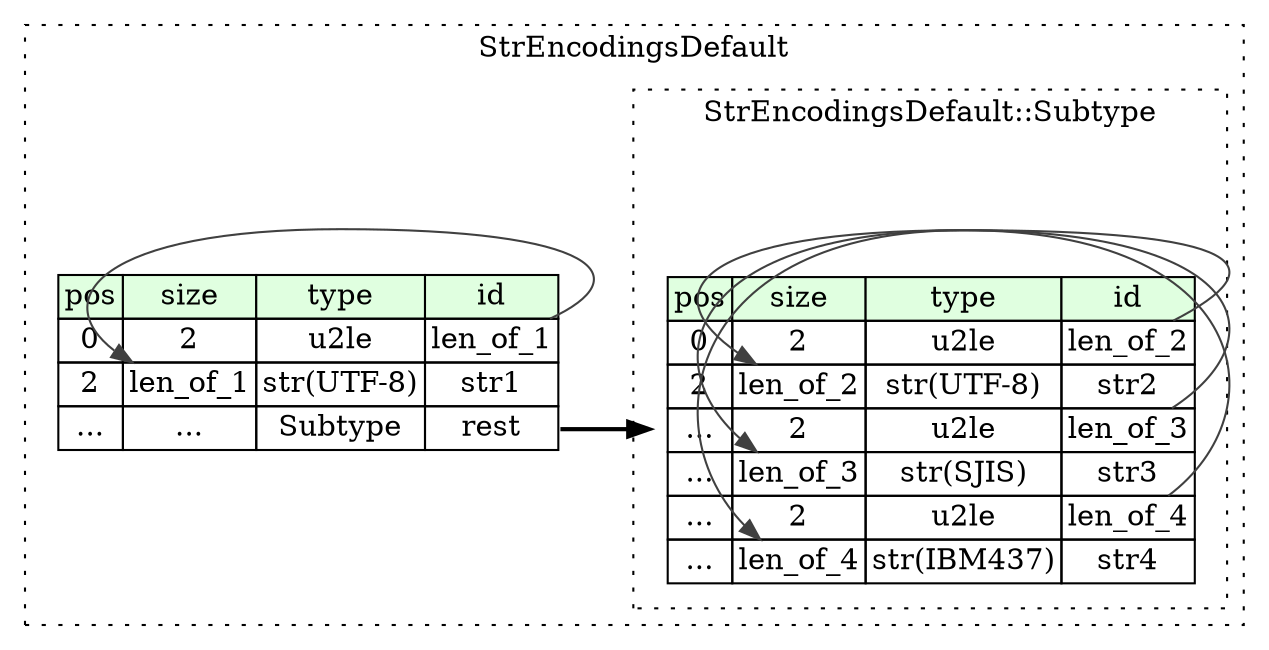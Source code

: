 digraph {
	rankdir=LR;
	node [shape=plaintext];
	subgraph cluster__str_encodings_default {
		label="StrEncodingsDefault";
		graph[style=dotted];

		str_encodings_default__seq [label=<<TABLE BORDER="0" CELLBORDER="1" CELLSPACING="0">
			<TR><TD BGCOLOR="#E0FFE0">pos</TD><TD BGCOLOR="#E0FFE0">size</TD><TD BGCOLOR="#E0FFE0">type</TD><TD BGCOLOR="#E0FFE0">id</TD></TR>
			<TR><TD PORT="len_of_1_pos">0</TD><TD PORT="len_of_1_size">2</TD><TD>u2le</TD><TD PORT="len_of_1_type">len_of_1</TD></TR>
			<TR><TD PORT="str1_pos">2</TD><TD PORT="str1_size">len_of_1</TD><TD>str(UTF-8)</TD><TD PORT="str1_type">str1</TD></TR>
			<TR><TD PORT="rest_pos">...</TD><TD PORT="rest_size">...</TD><TD>Subtype</TD><TD PORT="rest_type">rest</TD></TR>
		</TABLE>>];
		subgraph cluster__subtype {
			label="StrEncodingsDefault::Subtype";
			graph[style=dotted];

			subtype__seq [label=<<TABLE BORDER="0" CELLBORDER="1" CELLSPACING="0">
				<TR><TD BGCOLOR="#E0FFE0">pos</TD><TD BGCOLOR="#E0FFE0">size</TD><TD BGCOLOR="#E0FFE0">type</TD><TD BGCOLOR="#E0FFE0">id</TD></TR>
				<TR><TD PORT="len_of_2_pos">0</TD><TD PORT="len_of_2_size">2</TD><TD>u2le</TD><TD PORT="len_of_2_type">len_of_2</TD></TR>
				<TR><TD PORT="str2_pos">2</TD><TD PORT="str2_size">len_of_2</TD><TD>str(UTF-8)</TD><TD PORT="str2_type">str2</TD></TR>
				<TR><TD PORT="len_of_3_pos">...</TD><TD PORT="len_of_3_size">2</TD><TD>u2le</TD><TD PORT="len_of_3_type">len_of_3</TD></TR>
				<TR><TD PORT="str3_pos">...</TD><TD PORT="str3_size">len_of_3</TD><TD>str(SJIS)</TD><TD PORT="str3_type">str3</TD></TR>
				<TR><TD PORT="len_of_4_pos">...</TD><TD PORT="len_of_4_size">2</TD><TD>u2le</TD><TD PORT="len_of_4_type">len_of_4</TD></TR>
				<TR><TD PORT="str4_pos">...</TD><TD PORT="str4_size">len_of_4</TD><TD>str(IBM437)</TD><TD PORT="str4_type">str4</TD></TR>
			</TABLE>>];
		}
	}
	str_encodings_default__seq:len_of_1_type -> str_encodings_default__seq:str1_size [color="#404040"];
	str_encodings_default__seq:rest_type -> subtype__seq [style=bold];
	subtype__seq:len_of_2_type -> subtype__seq:str2_size [color="#404040"];
	subtype__seq:len_of_3_type -> subtype__seq:str3_size [color="#404040"];
	subtype__seq:len_of_4_type -> subtype__seq:str4_size [color="#404040"];
}
